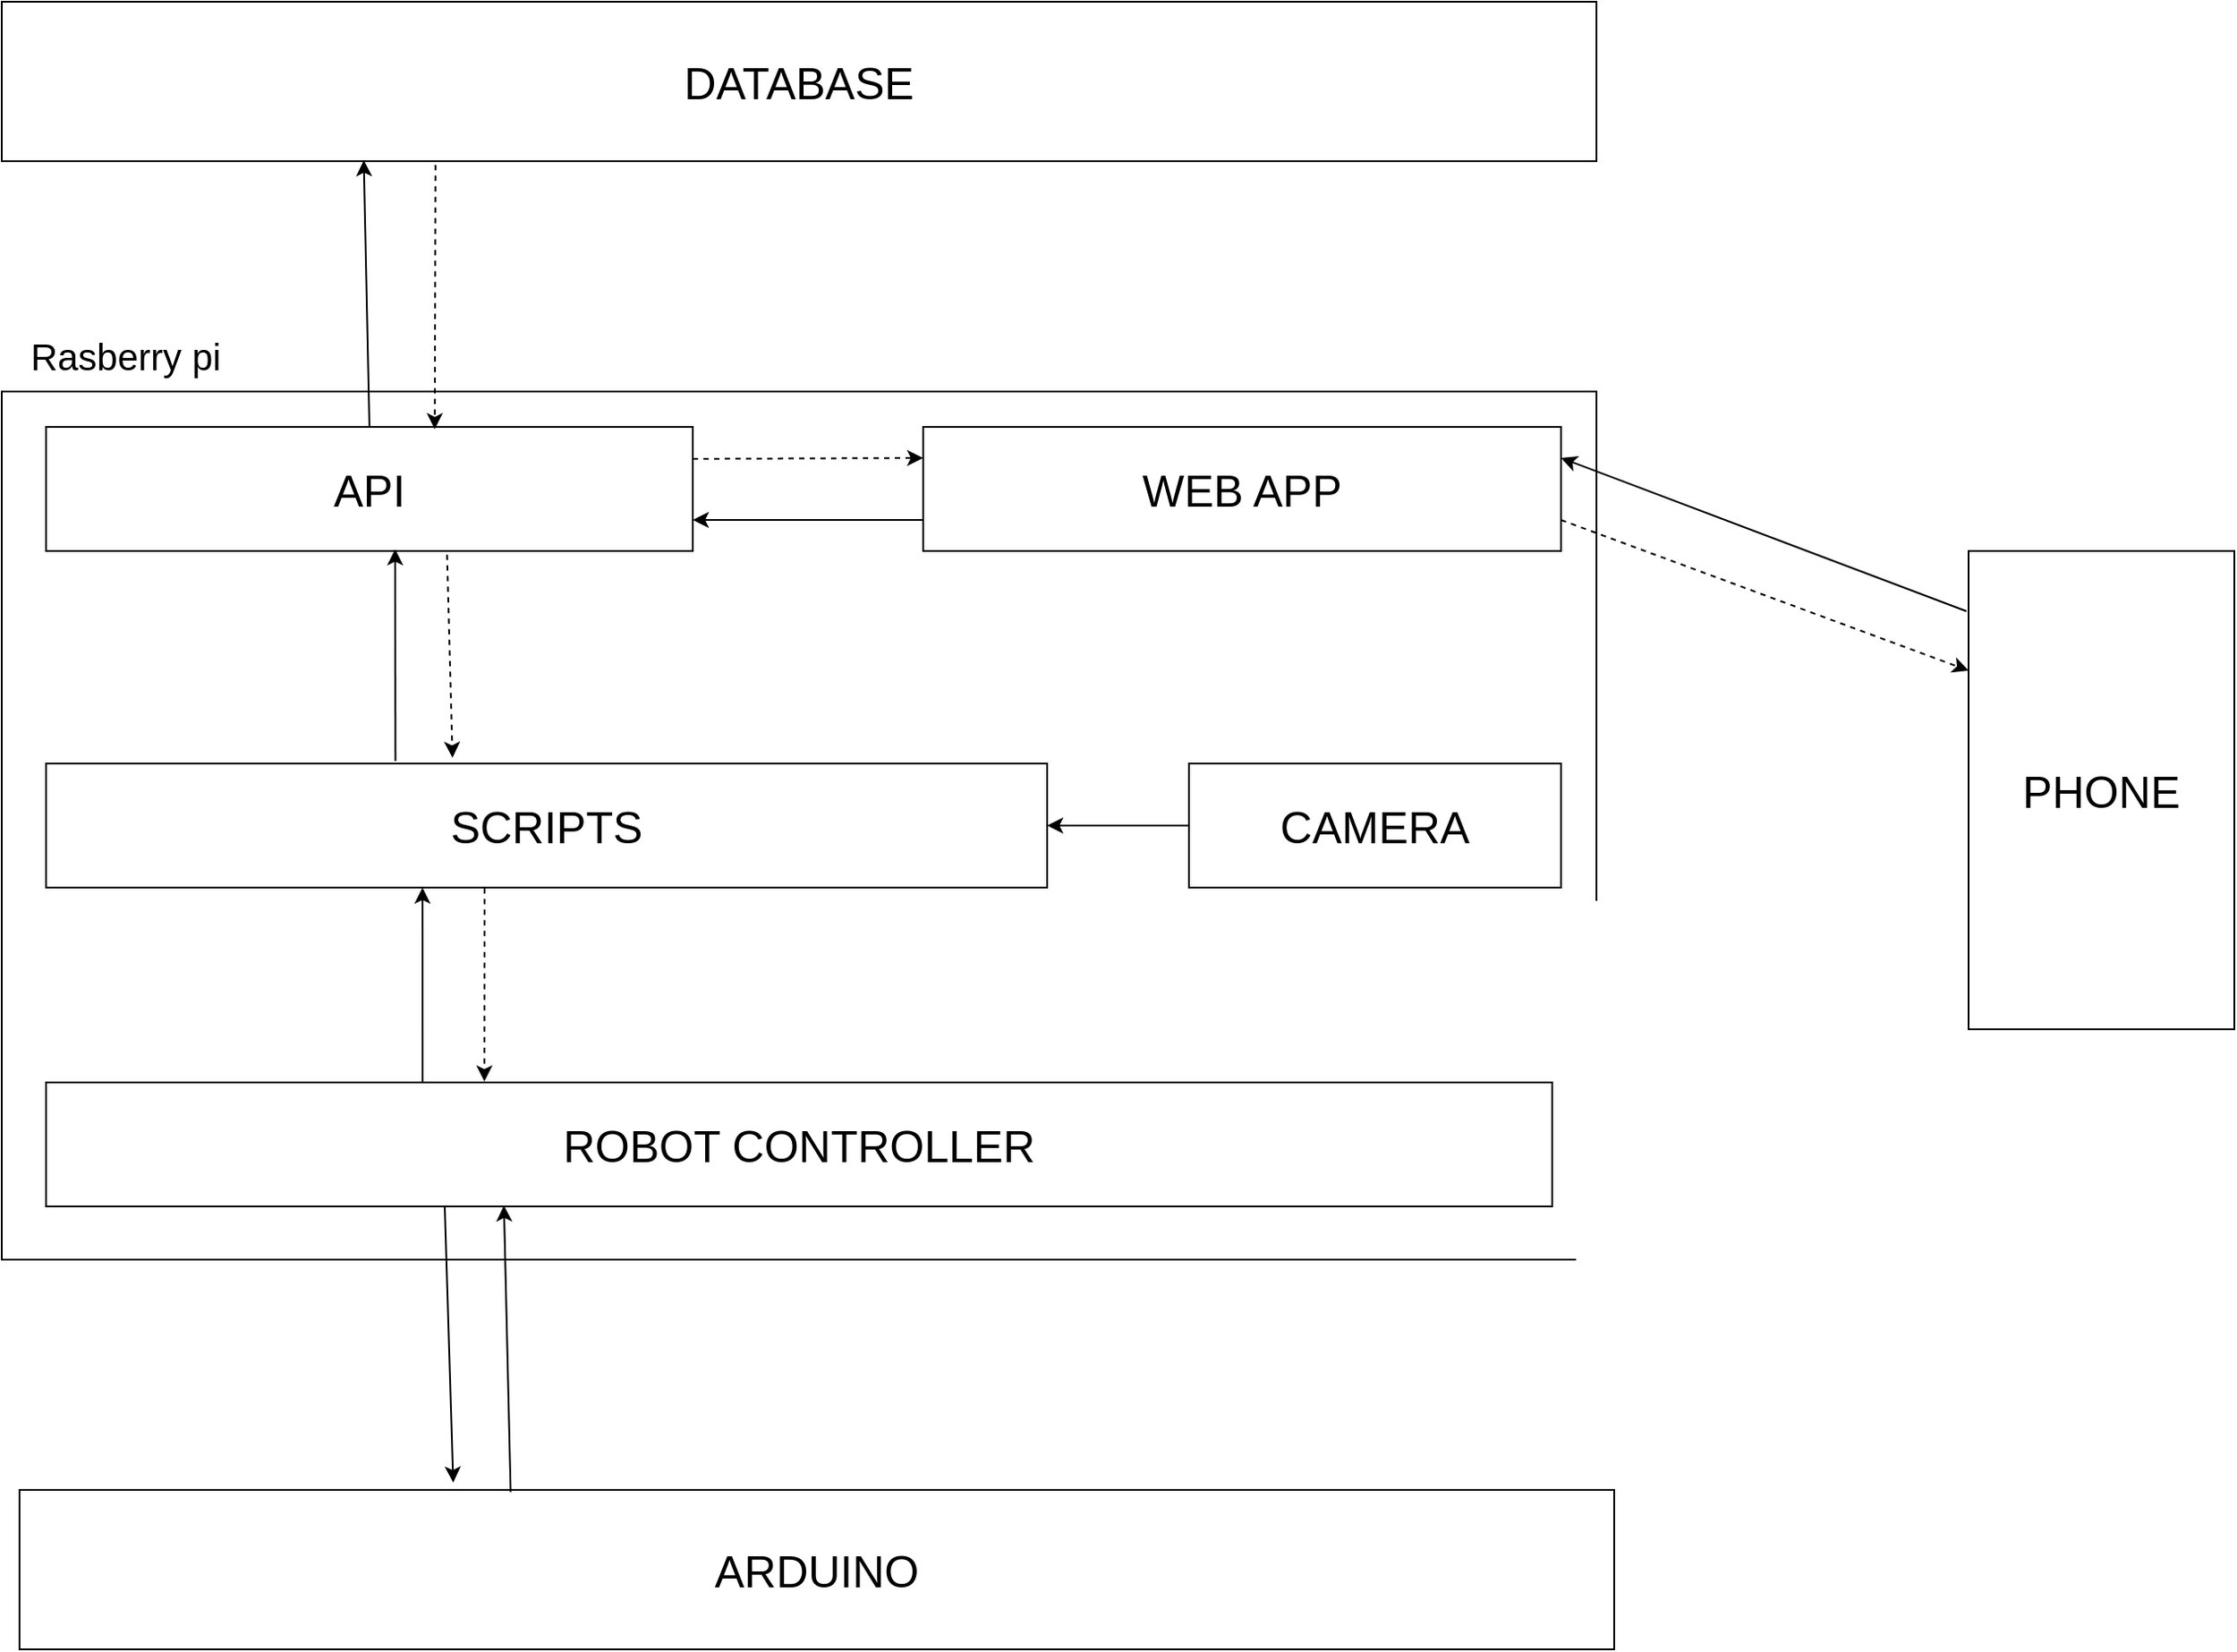 <mxfile version="14.4.3" type="device"><diagram id="1N3DIqXszaXrw_TB2-E6" name="Page-1"><mxGraphModel dx="1830" dy="1033" grid="1" gridSize="10" guides="1" tooltips="1" connect="1" arrows="1" fold="1" page="1" pageScale="1" pageWidth="850" pageHeight="1100" math="0" shadow="0"><root><mxCell id="0"/><mxCell id="1" parent="0"/><mxCell id="DQVHeO0LaoKUXIQV-gpa-2" value="&lt;font style=&quot;font-size: 25px&quot;&gt;DATABASE&lt;/font&gt;" style="rounded=0;whiteSpace=wrap;html=1;" vertex="1" parent="1"><mxGeometry x="200" y="70" width="900" height="90" as="geometry"/></mxCell><mxCell id="DQVHeO0LaoKUXIQV-gpa-4" value="" style="rounded=0;whiteSpace=wrap;html=1;" vertex="1" parent="1"><mxGeometry x="200" y="290" width="900" height="490" as="geometry"/></mxCell><mxCell id="DQVHeO0LaoKUXIQV-gpa-5" value="&lt;span style=&quot;font-size: 25px&quot;&gt;ARDUINO&lt;/span&gt;" style="rounded=0;whiteSpace=wrap;html=1;" vertex="1" parent="1"><mxGeometry x="210" y="910" width="900" height="90" as="geometry"/></mxCell><mxCell id="DQVHeO0LaoKUXIQV-gpa-6" value="&lt;span style=&quot;font-size: 25px&quot;&gt;API&lt;/span&gt;" style="rounded=0;whiteSpace=wrap;html=1;" vertex="1" parent="1"><mxGeometry x="225" y="310" width="365" height="70" as="geometry"/></mxCell><mxCell id="DQVHeO0LaoKUXIQV-gpa-7" value="&lt;span style=&quot;font-size: 25px&quot;&gt;WEB APP&lt;/span&gt;" style="rounded=0;whiteSpace=wrap;html=1;" vertex="1" parent="1"><mxGeometry x="720" y="310" width="360" height="70" as="geometry"/></mxCell><mxCell id="DQVHeO0LaoKUXIQV-gpa-8" value="&lt;span style=&quot;font-size: 25px&quot;&gt;ROBOT CONTROLLER&lt;/span&gt;" style="rounded=0;whiteSpace=wrap;html=1;" vertex="1" parent="1"><mxGeometry x="225" y="680" width="850" height="70" as="geometry"/></mxCell><mxCell id="DQVHeO0LaoKUXIQV-gpa-9" value="&lt;span style=&quot;font-size: 25px&quot;&gt;SCRIPTS&lt;/span&gt;" style="rounded=0;whiteSpace=wrap;html=1;" vertex="1" parent="1"><mxGeometry x="225" y="500" width="565" height="70" as="geometry"/></mxCell><mxCell id="DQVHeO0LaoKUXIQV-gpa-10" value="&lt;span style=&quot;font-size: 25px&quot;&gt;CAMERA&lt;/span&gt;" style="rounded=0;whiteSpace=wrap;html=1;" vertex="1" parent="1"><mxGeometry x="870" y="500" width="210" height="70" as="geometry"/></mxCell><mxCell id="DQVHeO0LaoKUXIQV-gpa-11" value="Rasberry pi" style="text;html=1;strokeColor=none;fillColor=none;align=center;verticalAlign=middle;whiteSpace=wrap;rounded=0;fontSize=21;" vertex="1" parent="1"><mxGeometry x="200" y="260" width="140" height="20" as="geometry"/></mxCell><mxCell id="DQVHeO0LaoKUXIQV-gpa-13" value="&lt;font style=&quot;font-size: 25px&quot;&gt;PHONE&lt;/font&gt;" style="rounded=0;whiteSpace=wrap;html=1;" vertex="1" parent="1"><mxGeometry x="1310" y="380" width="150" height="270" as="geometry"/></mxCell><mxCell id="DQVHeO0LaoKUXIQV-gpa-14" value="" style="endArrow=classic;html=1;fontSize=21;entryX=0;entryY=0.25;entryDx=0;entryDy=0;dashed=1;" edge="1" parent="1" target="DQVHeO0LaoKUXIQV-gpa-7"><mxGeometry width="50" height="50" relative="1" as="geometry"><mxPoint x="590" y="328" as="sourcePoint"/><mxPoint x="680" y="320" as="targetPoint"/></mxGeometry></mxCell><mxCell id="DQVHeO0LaoKUXIQV-gpa-16" value="" style="endArrow=classic;html=1;fontSize=21;entryX=1;entryY=0.75;entryDx=0;entryDy=0;exitX=0;exitY=0.75;exitDx=0;exitDy=0;" edge="1" parent="1" source="DQVHeO0LaoKUXIQV-gpa-7" target="DQVHeO0LaoKUXIQV-gpa-6"><mxGeometry width="50" height="50" relative="1" as="geometry"><mxPoint x="570" y="430.5" as="sourcePoint"/><mxPoint x="700" y="430" as="targetPoint"/></mxGeometry></mxCell><mxCell id="DQVHeO0LaoKUXIQV-gpa-17" value="" style="endArrow=classic;html=1;fontSize=21;exitX=0;exitY=0.5;exitDx=0;exitDy=0;entryX=1;entryY=0.5;entryDx=0;entryDy=0;" edge="1" parent="1" source="DQVHeO0LaoKUXIQV-gpa-10" target="DQVHeO0LaoKUXIQV-gpa-9"><mxGeometry width="50" height="50" relative="1" as="geometry"><mxPoint x="1160" y="540" as="sourcePoint"/><mxPoint x="1210" y="490" as="targetPoint"/></mxGeometry></mxCell><mxCell id="DQVHeO0LaoKUXIQV-gpa-18" value="" style="endArrow=classic;html=1;fontSize=21;entryX=0.376;entryY=1;entryDx=0;entryDy=0;exitX=0.25;exitY=0;exitDx=0;exitDy=0;entryPerimeter=0;" edge="1" parent="1" source="DQVHeO0LaoKUXIQV-gpa-8" target="DQVHeO0LaoKUXIQV-gpa-9"><mxGeometry width="50" height="50" relative="1" as="geometry"><mxPoint x="100" y="640" as="sourcePoint"/><mxPoint x="150" y="590" as="targetPoint"/></mxGeometry></mxCell><mxCell id="DQVHeO0LaoKUXIQV-gpa-19" value="" style="endArrow=classic;html=1;fontSize=21;entryX=0.291;entryY=-0.008;entryDx=0;entryDy=0;dashed=1;exitX=0.438;exitY=1.005;exitDx=0;exitDy=0;exitPerimeter=0;entryPerimeter=0;" edge="1" parent="1" source="DQVHeO0LaoKUXIQV-gpa-9" target="DQVHeO0LaoKUXIQV-gpa-8"><mxGeometry width="50" height="50" relative="1" as="geometry"><mxPoint x="600" y="338" as="sourcePoint"/><mxPoint x="730" y="337.5" as="targetPoint"/></mxGeometry></mxCell><mxCell id="DQVHeO0LaoKUXIQV-gpa-20" value="" style="endArrow=classic;html=1;fontSize=21;exitX=0.349;exitY=-0.021;exitDx=0;exitDy=0;exitPerimeter=0;" edge="1" parent="1" source="DQVHeO0LaoKUXIQV-gpa-9"><mxGeometry width="50" height="50" relative="1" as="geometry"><mxPoint x="447.5" y="690" as="sourcePoint"/><mxPoint x="422" y="379" as="targetPoint"/></mxGeometry></mxCell><mxCell id="DQVHeO0LaoKUXIQV-gpa-21" value="" style="endArrow=classic;html=1;fontSize=21;entryX=0.406;entryY=-0.047;entryDx=0;entryDy=0;dashed=1;exitX=0.62;exitY=1.031;exitDx=0;exitDy=0;exitPerimeter=0;entryPerimeter=0;" edge="1" parent="1" source="DQVHeO0LaoKUXIQV-gpa-6" target="DQVHeO0LaoKUXIQV-gpa-9"><mxGeometry width="50" height="50" relative="1" as="geometry"><mxPoint x="482.47" y="580.35" as="sourcePoint"/><mxPoint x="482.35" y="689.44" as="targetPoint"/></mxGeometry></mxCell><mxCell id="DQVHeO0LaoKUXIQV-gpa-22" value="" style="endArrow=classic;html=1;fontSize=21;exitX=0.5;exitY=0;exitDx=0;exitDy=0;entryX=0.227;entryY=0.994;entryDx=0;entryDy=0;entryPerimeter=0;" edge="1" parent="1" source="DQVHeO0LaoKUXIQV-gpa-6" target="DQVHeO0LaoKUXIQV-gpa-2"><mxGeometry width="50" height="50" relative="1" as="geometry"><mxPoint x="432.185" y="508.53" as="sourcePoint"/><mxPoint x="432" y="389" as="targetPoint"/></mxGeometry></mxCell><mxCell id="DQVHeO0LaoKUXIQV-gpa-23" value="" style="endArrow=classic;html=1;fontSize=21;dashed=1;exitX=0.272;exitY=1.024;exitDx=0;exitDy=0;exitPerimeter=0;entryX=0.601;entryY=0.018;entryDx=0;entryDy=0;entryPerimeter=0;" edge="1" parent="1" source="DQVHeO0LaoKUXIQV-gpa-2" target="DQVHeO0LaoKUXIQV-gpa-6"><mxGeometry width="50" height="50" relative="1" as="geometry"><mxPoint x="461.3" y="392.17" as="sourcePoint"/><mxPoint x="464.39" y="506.71" as="targetPoint"/></mxGeometry></mxCell><mxCell id="DQVHeO0LaoKUXIQV-gpa-24" value="" style="endArrow=classic;html=1;fontSize=21;entryX=1;entryY=0.25;entryDx=0;entryDy=0;exitX=-0.008;exitY=0.126;exitDx=0;exitDy=0;exitPerimeter=0;" edge="1" parent="1" source="DQVHeO0LaoKUXIQV-gpa-13" target="DQVHeO0LaoKUXIQV-gpa-7"><mxGeometry width="50" height="50" relative="1" as="geometry"><mxPoint x="1210" y="470" as="sourcePoint"/><mxPoint x="1260" y="420" as="targetPoint"/></mxGeometry></mxCell><mxCell id="DQVHeO0LaoKUXIQV-gpa-25" value="" style="endArrow=classic;html=1;fontSize=21;entryX=0;entryY=0.25;entryDx=0;entryDy=0;dashed=1;exitX=1;exitY=0.75;exitDx=0;exitDy=0;" edge="1" parent="1" source="DQVHeO0LaoKUXIQV-gpa-7" target="DQVHeO0LaoKUXIQV-gpa-13"><mxGeometry width="50" height="50" relative="1" as="geometry"><mxPoint x="600" y="338" as="sourcePoint"/><mxPoint x="730" y="337.5" as="targetPoint"/></mxGeometry></mxCell><mxCell id="DQVHeO0LaoKUXIQV-gpa-26" value="" style="endArrow=classic;html=1;fontSize=21;entryX=0.272;entryY=-0.046;entryDx=0;entryDy=0;entryPerimeter=0;" edge="1" parent="1" target="DQVHeO0LaoKUXIQV-gpa-5"><mxGeometry width="50" height="50" relative="1" as="geometry"><mxPoint x="450" y="750" as="sourcePoint"/><mxPoint x="447.44" y="580" as="targetPoint"/></mxGeometry></mxCell><mxCell id="DQVHeO0LaoKUXIQV-gpa-28" value="" style="endArrow=classic;html=1;fontSize=21;entryX=0.304;entryY=0.992;entryDx=0;entryDy=0;entryPerimeter=0;exitX=0.308;exitY=0.014;exitDx=0;exitDy=0;exitPerimeter=0;" edge="1" parent="1" source="DQVHeO0LaoKUXIQV-gpa-5" target="DQVHeO0LaoKUXIQV-gpa-8"><mxGeometry width="50" height="50" relative="1" as="geometry"><mxPoint x="460" y="760" as="sourcePoint"/><mxPoint x="459.8" y="915.86" as="targetPoint"/></mxGeometry></mxCell></root></mxGraphModel></diagram></mxfile>
